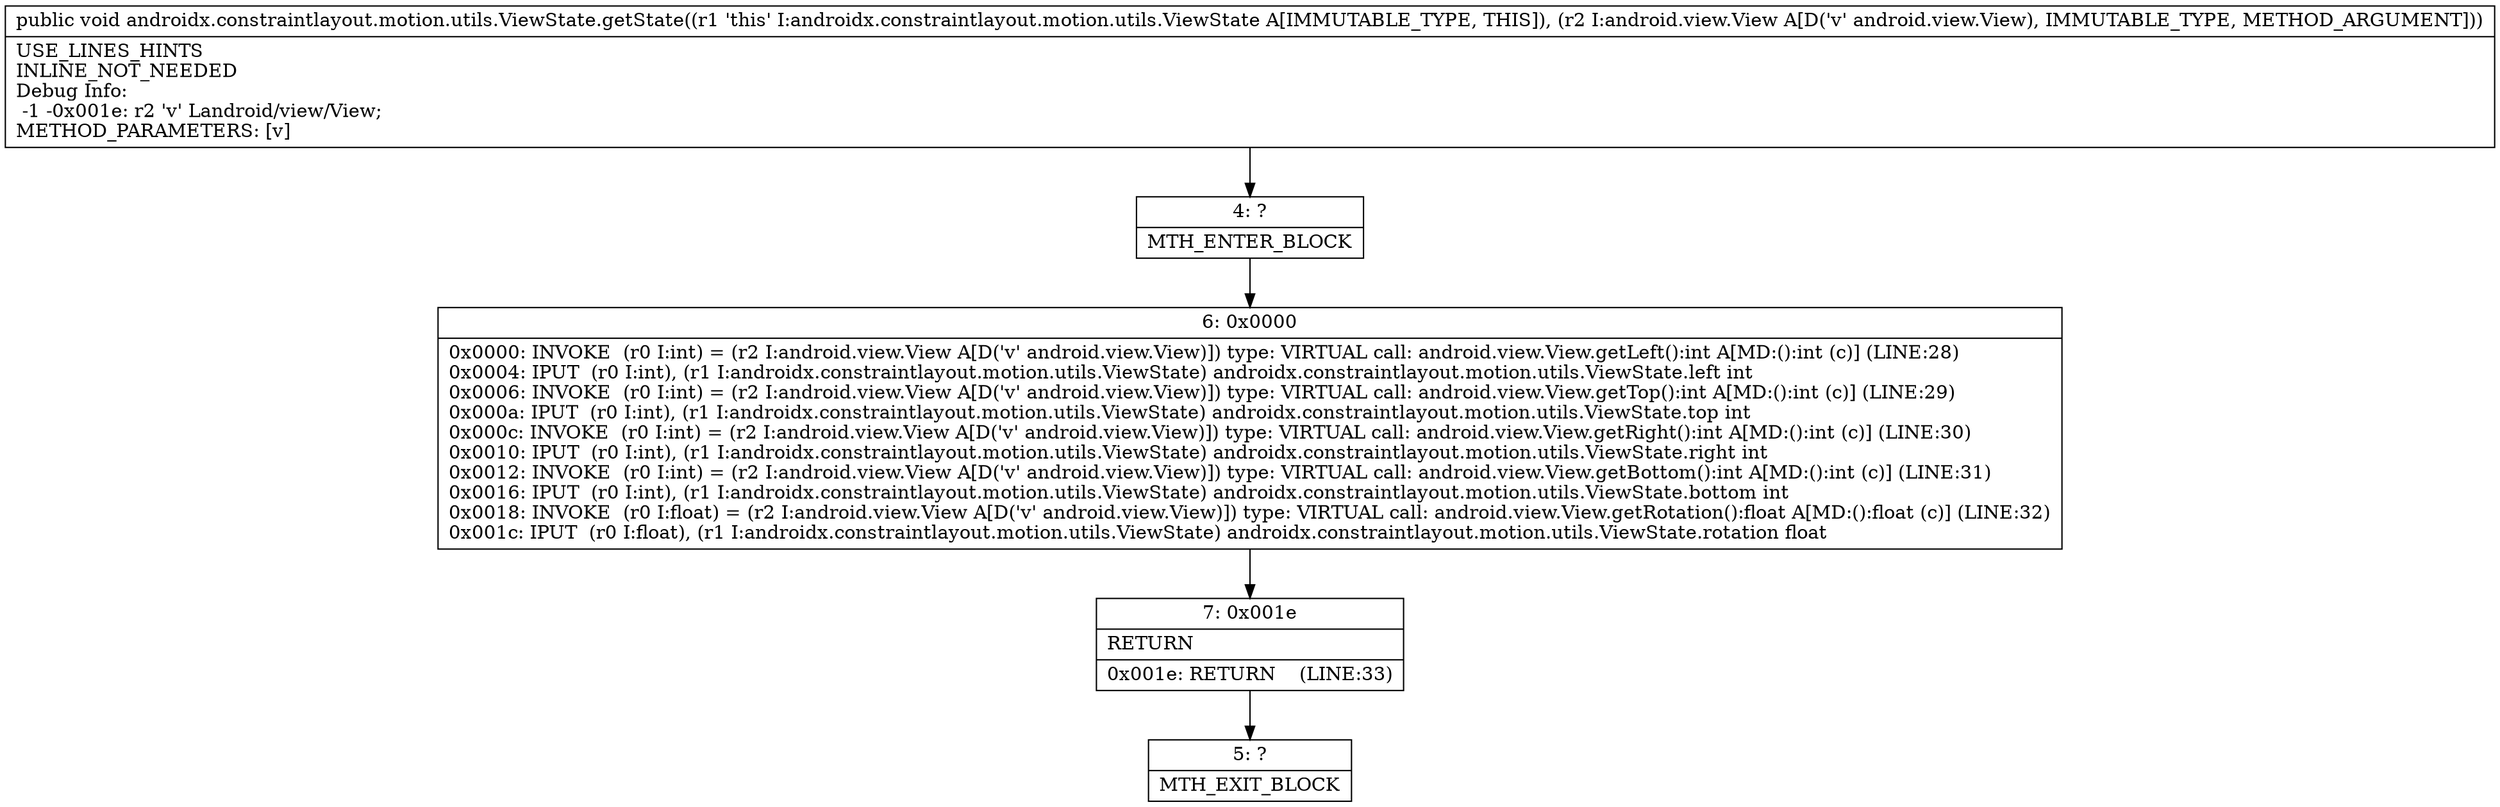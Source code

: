 digraph "CFG forandroidx.constraintlayout.motion.utils.ViewState.getState(Landroid\/view\/View;)V" {
Node_4 [shape=record,label="{4\:\ ?|MTH_ENTER_BLOCK\l}"];
Node_6 [shape=record,label="{6\:\ 0x0000|0x0000: INVOKE  (r0 I:int) = (r2 I:android.view.View A[D('v' android.view.View)]) type: VIRTUAL call: android.view.View.getLeft():int A[MD:():int (c)] (LINE:28)\l0x0004: IPUT  (r0 I:int), (r1 I:androidx.constraintlayout.motion.utils.ViewState) androidx.constraintlayout.motion.utils.ViewState.left int \l0x0006: INVOKE  (r0 I:int) = (r2 I:android.view.View A[D('v' android.view.View)]) type: VIRTUAL call: android.view.View.getTop():int A[MD:():int (c)] (LINE:29)\l0x000a: IPUT  (r0 I:int), (r1 I:androidx.constraintlayout.motion.utils.ViewState) androidx.constraintlayout.motion.utils.ViewState.top int \l0x000c: INVOKE  (r0 I:int) = (r2 I:android.view.View A[D('v' android.view.View)]) type: VIRTUAL call: android.view.View.getRight():int A[MD:():int (c)] (LINE:30)\l0x0010: IPUT  (r0 I:int), (r1 I:androidx.constraintlayout.motion.utils.ViewState) androidx.constraintlayout.motion.utils.ViewState.right int \l0x0012: INVOKE  (r0 I:int) = (r2 I:android.view.View A[D('v' android.view.View)]) type: VIRTUAL call: android.view.View.getBottom():int A[MD:():int (c)] (LINE:31)\l0x0016: IPUT  (r0 I:int), (r1 I:androidx.constraintlayout.motion.utils.ViewState) androidx.constraintlayout.motion.utils.ViewState.bottom int \l0x0018: INVOKE  (r0 I:float) = (r2 I:android.view.View A[D('v' android.view.View)]) type: VIRTUAL call: android.view.View.getRotation():float A[MD:():float (c)] (LINE:32)\l0x001c: IPUT  (r0 I:float), (r1 I:androidx.constraintlayout.motion.utils.ViewState) androidx.constraintlayout.motion.utils.ViewState.rotation float \l}"];
Node_7 [shape=record,label="{7\:\ 0x001e|RETURN\l|0x001e: RETURN    (LINE:33)\l}"];
Node_5 [shape=record,label="{5\:\ ?|MTH_EXIT_BLOCK\l}"];
MethodNode[shape=record,label="{public void androidx.constraintlayout.motion.utils.ViewState.getState((r1 'this' I:androidx.constraintlayout.motion.utils.ViewState A[IMMUTABLE_TYPE, THIS]), (r2 I:android.view.View A[D('v' android.view.View), IMMUTABLE_TYPE, METHOD_ARGUMENT]))  | USE_LINES_HINTS\lINLINE_NOT_NEEDED\lDebug Info:\l  \-1 \-0x001e: r2 'v' Landroid\/view\/View;\lMETHOD_PARAMETERS: [v]\l}"];
MethodNode -> Node_4;Node_4 -> Node_6;
Node_6 -> Node_7;
Node_7 -> Node_5;
}

